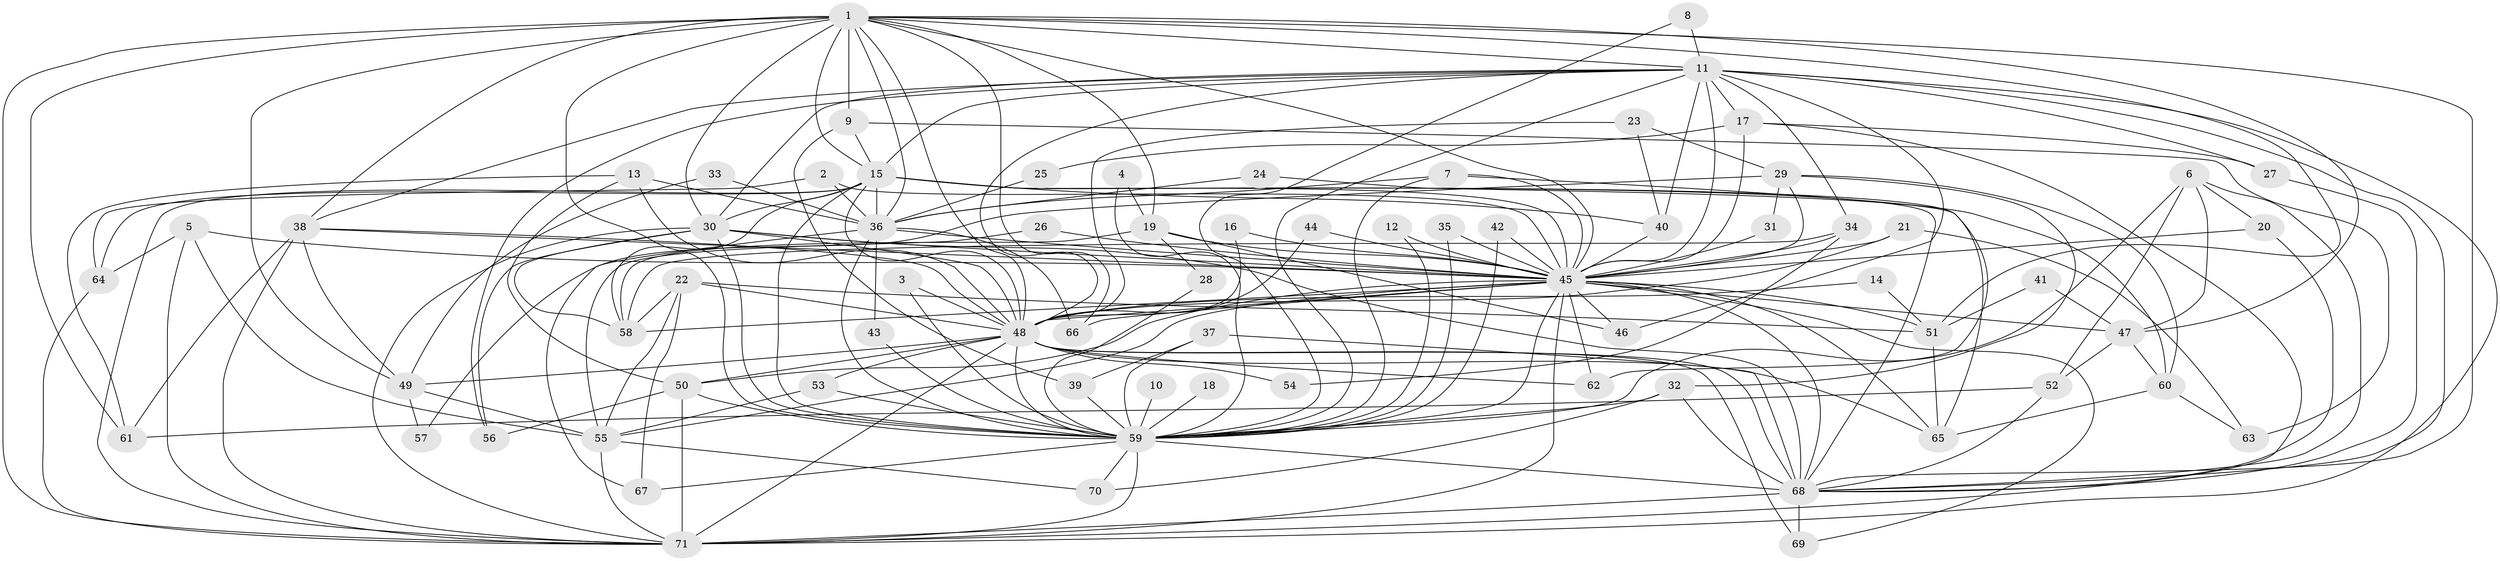 // original degree distribution, {19: 0.02127659574468085, 13: 0.0070921985815602835, 35: 0.0070921985815602835, 20: 0.0070921985815602835, 27: 0.0070921985815602835, 37: 0.0070921985815602835, 16: 0.0070921985815602835, 29: 0.0070921985815602835, 14: 0.0070921985815602835, 6: 0.04964539007092199, 7: 0.014184397163120567, 4: 0.07801418439716312, 5: 0.03546099290780142, 3: 0.1702127659574468, 9: 0.0070921985815602835, 2: 0.5673758865248227}
// Generated by graph-tools (version 1.1) at 2025/01/03/09/25 03:01:34]
// undirected, 71 vertices, 199 edges
graph export_dot {
graph [start="1"]
  node [color=gray90,style=filled];
  1;
  2;
  3;
  4;
  5;
  6;
  7;
  8;
  9;
  10;
  11;
  12;
  13;
  14;
  15;
  16;
  17;
  18;
  19;
  20;
  21;
  22;
  23;
  24;
  25;
  26;
  27;
  28;
  29;
  30;
  31;
  32;
  33;
  34;
  35;
  36;
  37;
  38;
  39;
  40;
  41;
  42;
  43;
  44;
  45;
  46;
  47;
  48;
  49;
  50;
  51;
  52;
  53;
  54;
  55;
  56;
  57;
  58;
  59;
  60;
  61;
  62;
  63;
  64;
  65;
  66;
  67;
  68;
  69;
  70;
  71;
  1 -- 9 [weight=1.0];
  1 -- 11 [weight=1.0];
  1 -- 15 [weight=1.0];
  1 -- 19 [weight=1.0];
  1 -- 30 [weight=1.0];
  1 -- 36 [weight=1.0];
  1 -- 38 [weight=1.0];
  1 -- 45 [weight=2.0];
  1 -- 47 [weight=1.0];
  1 -- 48 [weight=1.0];
  1 -- 49 [weight=1.0];
  1 -- 51 [weight=1.0];
  1 -- 59 [weight=2.0];
  1 -- 61 [weight=1.0];
  1 -- 66 [weight=1.0];
  1 -- 68 [weight=1.0];
  1 -- 71 [weight=3.0];
  2 -- 36 [weight=1.0];
  2 -- 45 [weight=1.0];
  2 -- 64 [weight=1.0];
  3 -- 48 [weight=1.0];
  3 -- 59 [weight=1.0];
  4 -- 19 [weight=1.0];
  4 -- 59 [weight=1.0];
  5 -- 45 [weight=1.0];
  5 -- 55 [weight=1.0];
  5 -- 64 [weight=1.0];
  5 -- 71 [weight=1.0];
  6 -- 20 [weight=1.0];
  6 -- 47 [weight=1.0];
  6 -- 52 [weight=1.0];
  6 -- 59 [weight=2.0];
  6 -- 68 [weight=1.0];
  7 -- 36 [weight=1.0];
  7 -- 45 [weight=1.0];
  7 -- 59 [weight=1.0];
  7 -- 60 [weight=1.0];
  8 -- 11 [weight=1.0];
  8 -- 59 [weight=1.0];
  9 -- 15 [weight=1.0];
  9 -- 39 [weight=1.0];
  9 -- 63 [weight=1.0];
  10 -- 59 [weight=1.0];
  11 -- 15 [weight=1.0];
  11 -- 17 [weight=1.0];
  11 -- 27 [weight=1.0];
  11 -- 30 [weight=1.0];
  11 -- 34 [weight=2.0];
  11 -- 38 [weight=1.0];
  11 -- 40 [weight=1.0];
  11 -- 45 [weight=3.0];
  11 -- 46 [weight=1.0];
  11 -- 48 [weight=1.0];
  11 -- 56 [weight=1.0];
  11 -- 59 [weight=1.0];
  11 -- 68 [weight=1.0];
  11 -- 71 [weight=1.0];
  12 -- 45 [weight=1.0];
  12 -- 59 [weight=1.0];
  13 -- 36 [weight=1.0];
  13 -- 48 [weight=1.0];
  13 -- 50 [weight=1.0];
  13 -- 61 [weight=1.0];
  14 -- 48 [weight=1.0];
  14 -- 51 [weight=1.0];
  15 -- 30 [weight=1.0];
  15 -- 36 [weight=1.0];
  15 -- 40 [weight=1.0];
  15 -- 45 [weight=3.0];
  15 -- 48 [weight=1.0];
  15 -- 58 [weight=1.0];
  15 -- 59 [weight=1.0];
  15 -- 64 [weight=1.0];
  15 -- 65 [weight=1.0];
  15 -- 68 [weight=1.0];
  15 -- 71 [weight=1.0];
  16 -- 45 [weight=1.0];
  16 -- 48 [weight=1.0];
  17 -- 25 [weight=1.0];
  17 -- 27 [weight=1.0];
  17 -- 45 [weight=1.0];
  17 -- 71 [weight=1.0];
  18 -- 59 [weight=1.0];
  19 -- 28 [weight=1.0];
  19 -- 45 [weight=2.0];
  19 -- 46 [weight=1.0];
  19 -- 58 [weight=1.0];
  20 -- 45 [weight=1.0];
  20 -- 68 [weight=1.0];
  21 -- 45 [weight=1.0];
  21 -- 48 [weight=1.0];
  21 -- 63 [weight=1.0];
  22 -- 48 [weight=1.0];
  22 -- 51 [weight=1.0];
  22 -- 55 [weight=1.0];
  22 -- 58 [weight=1.0];
  22 -- 67 [weight=1.0];
  23 -- 29 [weight=1.0];
  23 -- 40 [weight=1.0];
  23 -- 48 [weight=1.0];
  24 -- 36 [weight=1.0];
  24 -- 62 [weight=1.0];
  25 -- 36 [weight=1.0];
  26 -- 45 [weight=1.0];
  26 -- 55 [weight=1.0];
  27 -- 68 [weight=1.0];
  28 -- 59 [weight=1.0];
  29 -- 31 [weight=1.0];
  29 -- 32 [weight=1.0];
  29 -- 45 [weight=1.0];
  29 -- 57 [weight=1.0];
  29 -- 60 [weight=1.0];
  30 -- 45 [weight=2.0];
  30 -- 48 [weight=2.0];
  30 -- 56 [weight=1.0];
  30 -- 58 [weight=1.0];
  30 -- 59 [weight=2.0];
  30 -- 68 [weight=1.0];
  30 -- 71 [weight=1.0];
  31 -- 45 [weight=1.0];
  32 -- 59 [weight=1.0];
  32 -- 68 [weight=1.0];
  32 -- 70 [weight=1.0];
  33 -- 36 [weight=1.0];
  33 -- 49 [weight=1.0];
  34 -- 45 [weight=1.0];
  34 -- 54 [weight=1.0];
  34 -- 58 [weight=1.0];
  35 -- 45 [weight=1.0];
  35 -- 59 [weight=1.0];
  36 -- 43 [weight=1.0];
  36 -- 45 [weight=2.0];
  36 -- 59 [weight=1.0];
  36 -- 66 [weight=1.0];
  36 -- 67 [weight=1.0];
  37 -- 39 [weight=1.0];
  37 -- 59 [weight=1.0];
  37 -- 68 [weight=1.0];
  38 -- 45 [weight=1.0];
  38 -- 48 [weight=1.0];
  38 -- 49 [weight=1.0];
  38 -- 61 [weight=1.0];
  38 -- 71 [weight=1.0];
  39 -- 59 [weight=1.0];
  40 -- 45 [weight=1.0];
  41 -- 47 [weight=1.0];
  41 -- 51 [weight=1.0];
  42 -- 45 [weight=1.0];
  42 -- 59 [weight=1.0];
  43 -- 59 [weight=1.0];
  44 -- 45 [weight=2.0];
  44 -- 48 [weight=1.0];
  45 -- 46 [weight=2.0];
  45 -- 47 [weight=1.0];
  45 -- 48 [weight=4.0];
  45 -- 50 [weight=1.0];
  45 -- 51 [weight=2.0];
  45 -- 55 [weight=2.0];
  45 -- 58 [weight=3.0];
  45 -- 59 [weight=2.0];
  45 -- 62 [weight=2.0];
  45 -- 65 [weight=1.0];
  45 -- 66 [weight=1.0];
  45 -- 68 [weight=2.0];
  45 -- 69 [weight=1.0];
  45 -- 71 [weight=2.0];
  47 -- 52 [weight=1.0];
  47 -- 60 [weight=1.0];
  48 -- 49 [weight=1.0];
  48 -- 50 [weight=1.0];
  48 -- 53 [weight=1.0];
  48 -- 54 [weight=1.0];
  48 -- 59 [weight=1.0];
  48 -- 62 [weight=1.0];
  48 -- 65 [weight=1.0];
  48 -- 68 [weight=2.0];
  48 -- 69 [weight=1.0];
  48 -- 71 [weight=1.0];
  49 -- 55 [weight=1.0];
  49 -- 57 [weight=1.0];
  50 -- 56 [weight=1.0];
  50 -- 59 [weight=1.0];
  50 -- 71 [weight=1.0];
  51 -- 65 [weight=1.0];
  52 -- 61 [weight=1.0];
  52 -- 68 [weight=1.0];
  53 -- 55 [weight=1.0];
  53 -- 59 [weight=1.0];
  55 -- 70 [weight=1.0];
  55 -- 71 [weight=1.0];
  59 -- 67 [weight=1.0];
  59 -- 68 [weight=2.0];
  59 -- 70 [weight=1.0];
  59 -- 71 [weight=1.0];
  60 -- 63 [weight=1.0];
  60 -- 65 [weight=1.0];
  64 -- 71 [weight=1.0];
  68 -- 69 [weight=1.0];
  68 -- 71 [weight=3.0];
}
